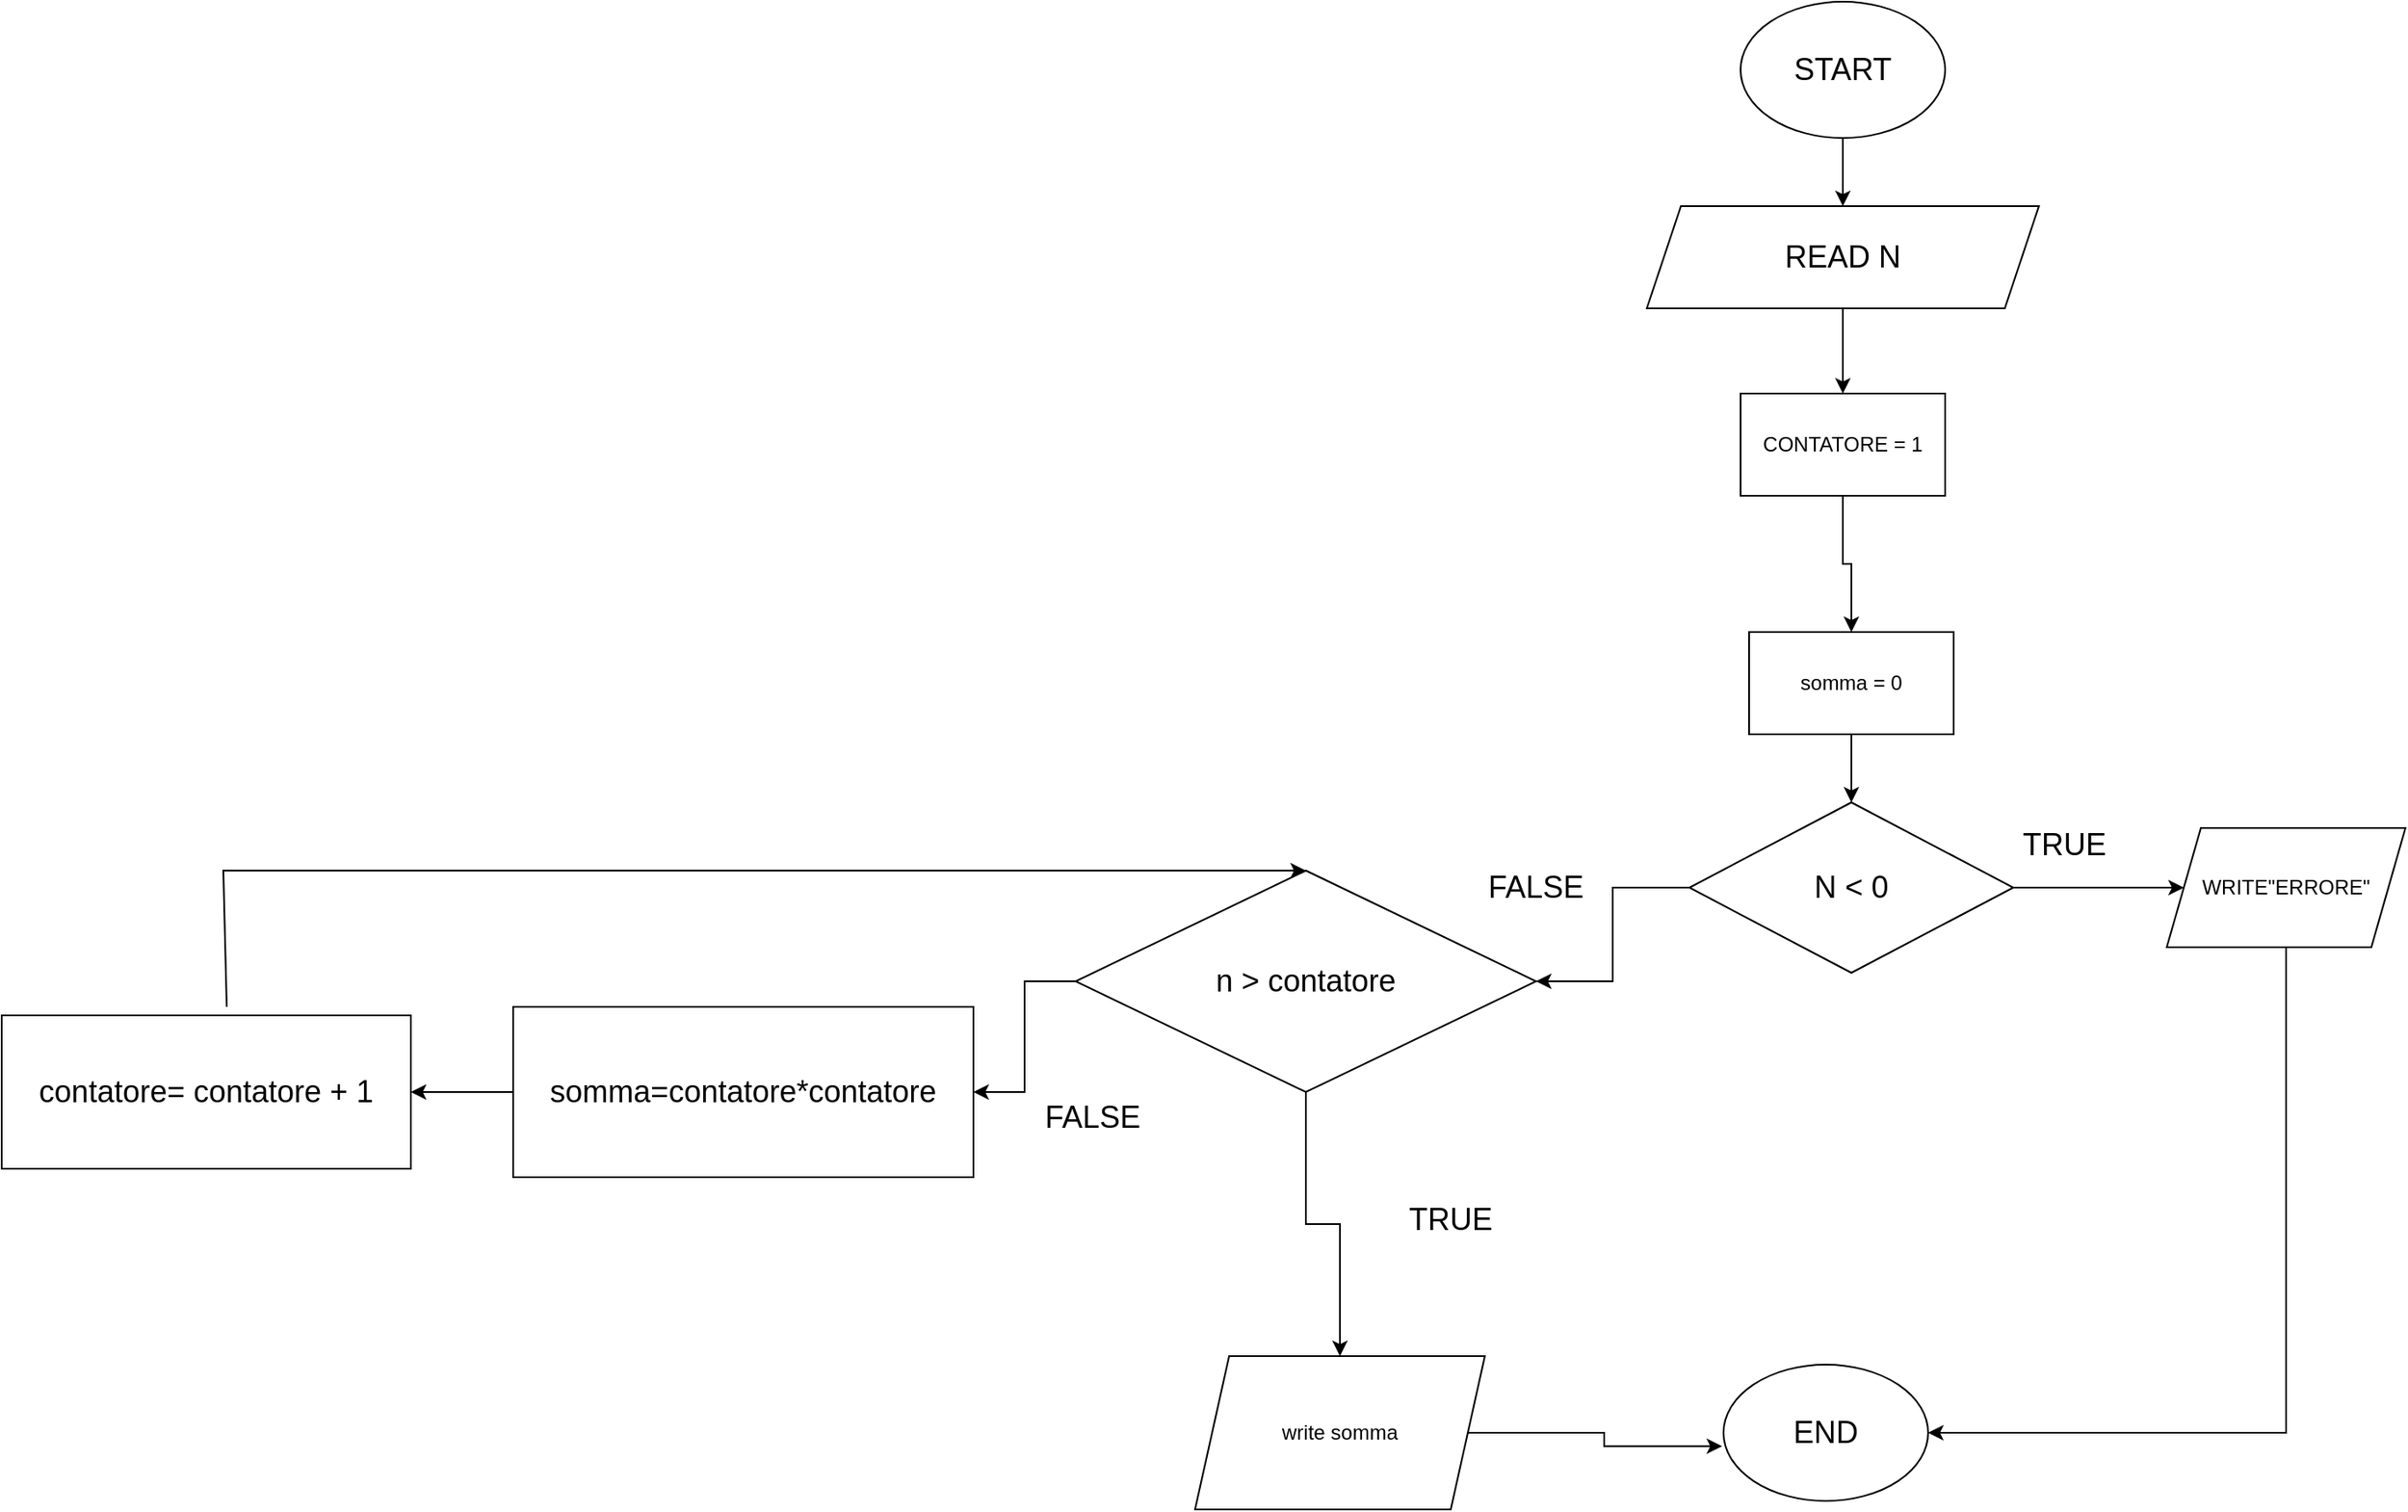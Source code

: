 <mxfile version="26.0.9" pages="4">
  <diagram name="Page-1" id="d09etrqjj60AMPA2exS1">
    <mxGraphModel dx="2455" dy="935" grid="1" gridSize="10" guides="1" tooltips="1" connect="1" arrows="1" fold="1" page="1" pageScale="1" pageWidth="850" pageHeight="1100" math="0" shadow="0">
      <root>
        <mxCell id="0" />
        <mxCell id="1" parent="0" />
        <mxCell id="7dWYKIrh4eXeQV7LNzPy-7" style="edgeStyle=orthogonalEdgeStyle;rounded=0;orthogonalLoop=1;jettySize=auto;html=1;entryX=0.5;entryY=0;entryDx=0;entryDy=0;" edge="1" parent="1" source="7dWYKIrh4eXeQV7LNzPy-1" target="7dWYKIrh4eXeQV7LNzPy-2">
          <mxGeometry relative="1" as="geometry" />
        </mxCell>
        <mxCell id="7dWYKIrh4eXeQV7LNzPy-1" value="&lt;font style=&quot;font-size: 18px;&quot;&gt;START&lt;/font&gt;" style="ellipse;whiteSpace=wrap;html=1;" vertex="1" parent="1">
          <mxGeometry x="350" y="10" width="120" height="80" as="geometry" />
        </mxCell>
        <mxCell id="7dWYKIrh4eXeQV7LNzPy-13" value="" style="edgeStyle=orthogonalEdgeStyle;rounded=0;orthogonalLoop=1;jettySize=auto;html=1;" edge="1" parent="1" source="7dWYKIrh4eXeQV7LNzPy-2" target="7dWYKIrh4eXeQV7LNzPy-12">
          <mxGeometry relative="1" as="geometry" />
        </mxCell>
        <mxCell id="7dWYKIrh4eXeQV7LNzPy-2" value="&lt;font style=&quot;font-size: 18px;&quot;&gt;READ N&lt;/font&gt;" style="shape=parallelogram;perimeter=parallelogramPerimeter;whiteSpace=wrap;html=1;fixedSize=1;" vertex="1" parent="1">
          <mxGeometry x="295" y="130" width="230" height="60" as="geometry" />
        </mxCell>
        <mxCell id="7dWYKIrh4eXeQV7LNzPy-5" style="edgeStyle=orthogonalEdgeStyle;rounded=0;orthogonalLoop=1;jettySize=auto;html=1;exitX=1;exitY=0.5;exitDx=0;exitDy=0;entryX=0;entryY=0.5;entryDx=0;entryDy=0;" edge="1" parent="1" source="7dWYKIrh4eXeQV7LNzPy-3" target="7dWYKIrh4eXeQV7LNzPy-4">
          <mxGeometry relative="1" as="geometry" />
        </mxCell>
        <mxCell id="7dWYKIrh4eXeQV7LNzPy-28" value="" style="edgeStyle=orthogonalEdgeStyle;rounded=0;orthogonalLoop=1;jettySize=auto;html=1;" edge="1" parent="1" source="7dWYKIrh4eXeQV7LNzPy-3" target="7dWYKIrh4eXeQV7LNzPy-21">
          <mxGeometry relative="1" as="geometry" />
        </mxCell>
        <mxCell id="7dWYKIrh4eXeQV7LNzPy-3" value="&lt;font style=&quot;font-size: 18px;&quot;&gt;N &amp;lt; 0&lt;/font&gt;" style="rhombus;whiteSpace=wrap;html=1;" vertex="1" parent="1">
          <mxGeometry x="320" y="480" width="190" height="100" as="geometry" />
        </mxCell>
        <mxCell id="7dWYKIrh4eXeQV7LNzPy-4" value="WRITE&quot;ERRORE&quot;" style="shape=parallelogram;perimeter=parallelogramPerimeter;whiteSpace=wrap;html=1;fixedSize=1;" vertex="1" parent="1">
          <mxGeometry x="600" y="495" width="140" height="70" as="geometry" />
        </mxCell>
        <mxCell id="7dWYKIrh4eXeQV7LNzPy-8" value="&lt;font style=&quot;font-size: 18px;&quot;&gt;TRUE&lt;/font&gt;" style="text;html=1;align=center;verticalAlign=middle;whiteSpace=wrap;rounded=0;" vertex="1" parent="1">
          <mxGeometry x="510" y="490" width="60" height="30" as="geometry" />
        </mxCell>
        <mxCell id="7dWYKIrh4eXeQV7LNzPy-9" value="&lt;font style=&quot;font-size: 18px;&quot;&gt;END&lt;/font&gt;" style="ellipse;whiteSpace=wrap;html=1;" vertex="1" parent="1">
          <mxGeometry x="340" y="810" width="120" height="80" as="geometry" />
        </mxCell>
        <mxCell id="7dWYKIrh4eXeQV7LNzPy-11" value="" style="endArrow=classic;html=1;rounded=0;entryX=1;entryY=0.5;entryDx=0;entryDy=0;exitX=0.5;exitY=1;exitDx=0;exitDy=0;" edge="1" parent="1" source="7dWYKIrh4eXeQV7LNzPy-4" target="7dWYKIrh4eXeQV7LNzPy-9">
          <mxGeometry width="50" height="50" relative="1" as="geometry">
            <mxPoint x="340" y="470" as="sourcePoint" />
            <mxPoint x="390" y="420" as="targetPoint" />
            <Array as="points">
              <mxPoint x="670" y="850" />
            </Array>
          </mxGeometry>
        </mxCell>
        <mxCell id="7dWYKIrh4eXeQV7LNzPy-18" value="" style="edgeStyle=orthogonalEdgeStyle;rounded=0;orthogonalLoop=1;jettySize=auto;html=1;" edge="1" parent="1" source="7dWYKIrh4eXeQV7LNzPy-12" target="7dWYKIrh4eXeQV7LNzPy-17">
          <mxGeometry relative="1" as="geometry" />
        </mxCell>
        <mxCell id="7dWYKIrh4eXeQV7LNzPy-12" value="CONTATORE = 1" style="rounded=0;whiteSpace=wrap;html=1;" vertex="1" parent="1">
          <mxGeometry x="350" y="240" width="120" height="60" as="geometry" />
        </mxCell>
        <mxCell id="7dWYKIrh4eXeQV7LNzPy-30" value="" style="edgeStyle=orthogonalEdgeStyle;rounded=0;orthogonalLoop=1;jettySize=auto;html=1;" edge="1" parent="1" source="7dWYKIrh4eXeQV7LNzPy-15" target="7dWYKIrh4eXeQV7LNzPy-20">
          <mxGeometry relative="1" as="geometry" />
        </mxCell>
        <mxCell id="7dWYKIrh4eXeQV7LNzPy-15" value="&lt;font style=&quot;font-size: 18px;&quot;&gt;somma=contatore*contatore&lt;/font&gt;" style="rounded=0;whiteSpace=wrap;html=1;" vertex="1" parent="1">
          <mxGeometry x="-370" y="600" width="270" height="100" as="geometry" />
        </mxCell>
        <mxCell id="7dWYKIrh4eXeQV7LNzPy-19" value="" style="edgeStyle=orthogonalEdgeStyle;rounded=0;orthogonalLoop=1;jettySize=auto;html=1;" edge="1" parent="1" source="7dWYKIrh4eXeQV7LNzPy-17" target="7dWYKIrh4eXeQV7LNzPy-3">
          <mxGeometry relative="1" as="geometry" />
        </mxCell>
        <mxCell id="7dWYKIrh4eXeQV7LNzPy-17" value="somma = 0" style="rounded=0;whiteSpace=wrap;html=1;" vertex="1" parent="1">
          <mxGeometry x="355" y="380" width="120" height="60" as="geometry" />
        </mxCell>
        <mxCell id="7dWYKIrh4eXeQV7LNzPy-20" value="&lt;font style=&quot;font-size: 18px;&quot;&gt;contatore= contatore + 1&lt;br&gt;&lt;/font&gt;" style="rounded=0;whiteSpace=wrap;html=1;" vertex="1" parent="1">
          <mxGeometry x="-670" y="605" width="240" height="90" as="geometry" />
        </mxCell>
        <mxCell id="7dWYKIrh4eXeQV7LNzPy-29" value="" style="edgeStyle=orthogonalEdgeStyle;rounded=0;orthogonalLoop=1;jettySize=auto;html=1;" edge="1" parent="1" source="7dWYKIrh4eXeQV7LNzPy-21" target="7dWYKIrh4eXeQV7LNzPy-15">
          <mxGeometry relative="1" as="geometry" />
        </mxCell>
        <mxCell id="7dWYKIrh4eXeQV7LNzPy-31" style="edgeStyle=orthogonalEdgeStyle;rounded=0;orthogonalLoop=1;jettySize=auto;html=1;exitX=0.5;exitY=1;exitDx=0;exitDy=0;entryX=0.5;entryY=0;entryDx=0;entryDy=0;" edge="1" parent="1" source="7dWYKIrh4eXeQV7LNzPy-21" target="7dWYKIrh4eXeQV7LNzPy-25">
          <mxGeometry relative="1" as="geometry" />
        </mxCell>
        <mxCell id="7dWYKIrh4eXeQV7LNzPy-21" value="&lt;font style=&quot;font-size: 18px;&quot;&gt;n &amp;gt; contatore&lt;/font&gt;" style="rhombus;whiteSpace=wrap;html=1;" vertex="1" parent="1">
          <mxGeometry x="-40" y="520" width="270" height="130" as="geometry" />
        </mxCell>
        <mxCell id="7dWYKIrh4eXeQV7LNzPy-24" value="" style="endArrow=classic;html=1;rounded=0;entryX=0.5;entryY=0;entryDx=0;entryDy=0;exitX=0.55;exitY=-0.056;exitDx=0;exitDy=0;exitPerimeter=0;" edge="1" parent="1" source="7dWYKIrh4eXeQV7LNzPy-20" target="7dWYKIrh4eXeQV7LNzPy-21">
          <mxGeometry width="50" height="50" relative="1" as="geometry">
            <mxPoint x="-160" y="700" as="sourcePoint" />
            <mxPoint x="-110" y="650" as="targetPoint" />
            <Array as="points">
              <mxPoint x="-540" y="520" />
            </Array>
          </mxGeometry>
        </mxCell>
        <mxCell id="7dWYKIrh4eXeQV7LNzPy-25" value="write somma" style="shape=parallelogram;perimeter=parallelogramPerimeter;whiteSpace=wrap;html=1;fixedSize=1;" vertex="1" parent="1">
          <mxGeometry x="30" y="805" width="170" height="90" as="geometry" />
        </mxCell>
        <mxCell id="7dWYKIrh4eXeQV7LNzPy-27" style="edgeStyle=orthogonalEdgeStyle;rounded=0;orthogonalLoop=1;jettySize=auto;html=1;entryX=-0.007;entryY=0.599;entryDx=0;entryDy=0;entryPerimeter=0;" edge="1" parent="1" source="7dWYKIrh4eXeQV7LNzPy-25" target="7dWYKIrh4eXeQV7LNzPy-9">
          <mxGeometry relative="1" as="geometry" />
        </mxCell>
        <mxCell id="7dWYKIrh4eXeQV7LNzPy-32" value="&lt;font style=&quot;font-size: 18px;&quot;&gt;FALSE&lt;/font&gt;" style="text;html=1;align=center;verticalAlign=middle;whiteSpace=wrap;rounded=0;" vertex="1" parent="1">
          <mxGeometry x="200" y="515" width="60" height="30" as="geometry" />
        </mxCell>
        <mxCell id="7dWYKIrh4eXeQV7LNzPy-33" value="&lt;font style=&quot;font-size: 18px;&quot;&gt;TRUE&lt;/font&gt;" style="text;html=1;align=center;verticalAlign=middle;whiteSpace=wrap;rounded=0;" vertex="1" parent="1">
          <mxGeometry x="150" y="710" width="60" height="30" as="geometry" />
        </mxCell>
        <mxCell id="7dWYKIrh4eXeQV7LNzPy-35" value="&lt;font style=&quot;font-size: 18px;&quot;&gt;FALSE&lt;/font&gt;" style="text;html=1;align=center;verticalAlign=middle;whiteSpace=wrap;rounded=0;" vertex="1" parent="1">
          <mxGeometry x="-60" y="650" width="60" height="30" as="geometry" />
        </mxCell>
      </root>
    </mxGraphModel>
  </diagram>
  <diagram id="dH4BDVAQ3jGN2OKgz9mr" name="Page-2">
    <mxGraphModel dx="2555" dy="2094" grid="1" gridSize="10" guides="1" tooltips="1" connect="1" arrows="1" fold="1" page="1" pageScale="1" pageWidth="850" pageHeight="1100" math="0" shadow="0">
      <root>
        <mxCell id="0" />
        <mxCell id="1" parent="0" />
        <mxCell id="2eaj3aWzFeuO3QJnAr4F-41" value="" style="edgeStyle=orthogonalEdgeStyle;rounded=0;orthogonalLoop=1;jettySize=auto;html=1;" edge="1" parent="1" source="2eaj3aWzFeuO3QJnAr4F-1" target="2eaj3aWzFeuO3QJnAr4F-40">
          <mxGeometry relative="1" as="geometry" />
        </mxCell>
        <mxCell id="2eaj3aWzFeuO3QJnAr4F-1" value="&lt;font style=&quot;font-size: 18px;&quot;&gt;START&lt;/font&gt;" style="ellipse;whiteSpace=wrap;html=1;" vertex="1" parent="1">
          <mxGeometry x="365" y="-129" width="120" height="80" as="geometry" />
        </mxCell>
        <mxCell id="2eaj3aWzFeuO3QJnAr4F-13" value="" style="edgeStyle=orthogonalEdgeStyle;rounded=0;orthogonalLoop=1;jettySize=auto;html=1;" edge="1" parent="1" source="2eaj3aWzFeuO3QJnAr4F-2" target="2eaj3aWzFeuO3QJnAr4F-9">
          <mxGeometry relative="1" as="geometry" />
        </mxCell>
        <mxCell id="2eaj3aWzFeuO3QJnAr4F-42" style="edgeStyle=orthogonalEdgeStyle;rounded=0;orthogonalLoop=1;jettySize=auto;html=1;exitX=0.5;exitY=0;exitDx=0;exitDy=0;" edge="1" parent="1" source="2eaj3aWzFeuO3QJnAr4F-2" target="2eaj3aWzFeuO3QJnAr4F-40">
          <mxGeometry relative="1" as="geometry" />
        </mxCell>
        <mxCell id="2eaj3aWzFeuO3QJnAr4F-2" value="READ X" style="shape=parallelogram;perimeter=parallelogramPerimeter;whiteSpace=wrap;html=1;fixedSize=1;" vertex="1" parent="1">
          <mxGeometry x="365" y="152" width="120" height="60" as="geometry" />
        </mxCell>
        <mxCell id="2eaj3aWzFeuO3QJnAr4F-8" style="edgeStyle=orthogonalEdgeStyle;rounded=0;orthogonalLoop=1;jettySize=auto;html=1;exitX=1;exitY=0.5;exitDx=0;exitDy=0;entryX=0;entryY=0.25;entryDx=0;entryDy=0;" edge="1" parent="1" source="2eaj3aWzFeuO3QJnAr4F-3" target="2eaj3aWzFeuO3QJnAr4F-4">
          <mxGeometry relative="1" as="geometry" />
        </mxCell>
        <mxCell id="2eaj3aWzFeuO3QJnAr4F-34" style="edgeStyle=orthogonalEdgeStyle;rounded=0;orthogonalLoop=1;jettySize=auto;html=1;exitX=0;exitY=0.5;exitDx=0;exitDy=0;entryX=1;entryY=0.25;entryDx=0;entryDy=0;" edge="1" parent="1" source="2eaj3aWzFeuO3QJnAr4F-3" target="2eaj3aWzFeuO3QJnAr4F-5">
          <mxGeometry relative="1" as="geometry" />
        </mxCell>
        <mxCell id="2eaj3aWzFeuO3QJnAr4F-3" value="x &amp;lt; 0" style="rhombus;whiteSpace=wrap;html=1;" vertex="1" parent="1">
          <mxGeometry x="350" y="350" width="150" height="110" as="geometry" />
        </mxCell>
        <mxCell id="2eaj3aWzFeuO3QJnAr4F-37" value="" style="edgeStyle=orthogonalEdgeStyle;rounded=0;orthogonalLoop=1;jettySize=auto;html=1;" edge="1" parent="1" source="2eaj3aWzFeuO3QJnAr4F-4" target="2eaj3aWzFeuO3QJnAr4F-36">
          <mxGeometry relative="1" as="geometry" />
        </mxCell>
        <mxCell id="2eaj3aWzFeuO3QJnAr4F-4" value="WRITE &quot;Errorre&quot;" style="shape=parallelogram;perimeter=parallelogramPerimeter;whiteSpace=wrap;html=1;fixedSize=1;" vertex="1" parent="1">
          <mxGeometry x="620" y="385.5" width="140" height="65" as="geometry" />
        </mxCell>
        <mxCell id="2eaj3aWzFeuO3QJnAr4F-33" value="" style="edgeStyle=orthogonalEdgeStyle;rounded=0;orthogonalLoop=1;jettySize=auto;html=1;" edge="1" parent="1" source="2eaj3aWzFeuO3QJnAr4F-5" target="2eaj3aWzFeuO3QJnAr4F-11">
          <mxGeometry relative="1" as="geometry" />
        </mxCell>
        <mxCell id="2eaj3aWzFeuO3QJnAr4F-5" value="read n" style="shape=parallelogram;perimeter=parallelogramPerimeter;whiteSpace=wrap;html=1;fixedSize=1;" vertex="1" parent="1">
          <mxGeometry x="106" y="388" width="120" height="60" as="geometry" />
        </mxCell>
        <mxCell id="2eaj3aWzFeuO3QJnAr4F-14" value="" style="edgeStyle=orthogonalEdgeStyle;rounded=0;orthogonalLoop=1;jettySize=auto;html=1;" edge="1" parent="1" source="2eaj3aWzFeuO3QJnAr4F-9" target="2eaj3aWzFeuO3QJnAr4F-3">
          <mxGeometry relative="1" as="geometry" />
        </mxCell>
        <mxCell id="2eaj3aWzFeuO3QJnAr4F-9" value="cont = 0" style="rounded=0;whiteSpace=wrap;html=1;" vertex="1" parent="1">
          <mxGeometry x="365" y="240" width="120" height="60" as="geometry" />
        </mxCell>
        <mxCell id="2eaj3aWzFeuO3QJnAr4F-32" style="edgeStyle=orthogonalEdgeStyle;rounded=0;orthogonalLoop=1;jettySize=auto;html=1;" edge="1" parent="1" source="2eaj3aWzFeuO3QJnAr4F-11" target="2eaj3aWzFeuO3QJnAr4F-12">
          <mxGeometry relative="1" as="geometry" />
        </mxCell>
        <mxCell id="2eaj3aWzFeuO3QJnAr4F-39" style="edgeStyle=orthogonalEdgeStyle;rounded=0;orthogonalLoop=1;jettySize=auto;html=1;exitX=1;exitY=0.5;exitDx=0;exitDy=0;" edge="1" parent="1" source="2eaj3aWzFeuO3QJnAr4F-11" target="2eaj3aWzFeuO3QJnAr4F-35">
          <mxGeometry relative="1" as="geometry" />
        </mxCell>
        <mxCell id="2eaj3aWzFeuO3QJnAr4F-11" value="cont=cont + 1" style="rounded=0;whiteSpace=wrap;html=1;" vertex="1" parent="1">
          <mxGeometry x="106" y="509" width="120" height="60" as="geometry" />
        </mxCell>
        <mxCell id="2eaj3aWzFeuO3QJnAr4F-24" value="" style="edgeStyle=orthogonalEdgeStyle;rounded=0;orthogonalLoop=1;jettySize=auto;html=1;" edge="1" parent="1" source="2eaj3aWzFeuO3QJnAr4F-12" target="2eaj3aWzFeuO3QJnAr4F-18">
          <mxGeometry relative="1" as="geometry" />
        </mxCell>
        <mxCell id="2eaj3aWzFeuO3QJnAr4F-12" value="cont=10" style="rhombus;whiteSpace=wrap;html=1;" vertex="1" parent="1">
          <mxGeometry x="81" y="606" width="170" height="100" as="geometry" />
        </mxCell>
        <mxCell id="2eaj3aWzFeuO3QJnAr4F-27" style="edgeStyle=orthogonalEdgeStyle;rounded=0;orthogonalLoop=1;jettySize=auto;html=1;exitX=0;exitY=0.5;exitDx=0;exitDy=0;entryX=1;entryY=0.5;entryDx=0;entryDy=0;" edge="1" parent="1" source="2eaj3aWzFeuO3QJnAr4F-18" target="2eaj3aWzFeuO3QJnAr4F-22">
          <mxGeometry relative="1" as="geometry" />
        </mxCell>
        <mxCell id="2eaj3aWzFeuO3QJnAr4F-28" style="edgeStyle=orthogonalEdgeStyle;rounded=0;orthogonalLoop=1;jettySize=auto;html=1;exitX=1;exitY=0.5;exitDx=0;exitDy=0;entryX=0;entryY=0.5;entryDx=0;entryDy=0;" edge="1" parent="1" source="2eaj3aWzFeuO3QJnAr4F-18" target="2eaj3aWzFeuO3QJnAr4F-19">
          <mxGeometry relative="1" as="geometry">
            <mxPoint x="370" y="819.75" as="targetPoint" />
          </mxGeometry>
        </mxCell>
        <mxCell id="2eaj3aWzFeuO3QJnAr4F-18" value="X%2=0" style="rhombus;whiteSpace=wrap;html=1;" vertex="1" parent="1">
          <mxGeometry x="101" y="770" width="130" height="100" as="geometry" />
        </mxCell>
        <mxCell id="2eaj3aWzFeuO3QJnAr4F-29" style="edgeStyle=orthogonalEdgeStyle;rounded=0;orthogonalLoop=1;jettySize=auto;html=1;exitX=1;exitY=0.5;exitDx=0;exitDy=0;entryX=0;entryY=0.5;entryDx=0;entryDy=0;" edge="1" parent="1" source="2eaj3aWzFeuO3QJnAr4F-19" target="2eaj3aWzFeuO3QJnAr4F-20">
          <mxGeometry relative="1" as="geometry" />
        </mxCell>
        <mxCell id="2eaj3aWzFeuO3QJnAr4F-19" value="N &amp;gt; x/2 " style="rhombus;whiteSpace=wrap;html=1;" vertex="1" parent="1">
          <mxGeometry x="380" y="780" width="110" height="80" as="geometry" />
        </mxCell>
        <mxCell id="2eaj3aWzFeuO3QJnAr4F-20" value="somma= somma + N" style="rounded=0;whiteSpace=wrap;html=1;" vertex="1" parent="1">
          <mxGeometry x="610" y="789" width="120" height="60" as="geometry" />
        </mxCell>
        <mxCell id="2eaj3aWzFeuO3QJnAr4F-21" value="somma = 0" style="rounded=0;whiteSpace=wrap;html=1;" vertex="1" parent="1">
          <mxGeometry x="365" y="-10" width="120" height="60" as="geometry" />
        </mxCell>
        <mxCell id="2eaj3aWzFeuO3QJnAr4F-25" style="edgeStyle=orthogonalEdgeStyle;rounded=0;orthogonalLoop=1;jettySize=auto;html=1;exitX=0;exitY=0.5;exitDx=0;exitDy=0;entryX=1;entryY=0.5;entryDx=0;entryDy=0;" edge="1" parent="1" source="2eaj3aWzFeuO3QJnAr4F-22" target="2eaj3aWzFeuO3QJnAr4F-23">
          <mxGeometry relative="1" as="geometry" />
        </mxCell>
        <mxCell id="2eaj3aWzFeuO3QJnAr4F-22" value="n&amp;lt;x" style="rhombus;whiteSpace=wrap;html=1;" vertex="1" parent="1">
          <mxGeometry x="-148" y="774" width="120" height="90" as="geometry" />
        </mxCell>
        <mxCell id="2eaj3aWzFeuO3QJnAr4F-23" value="risult= risult + n" style="rounded=0;whiteSpace=wrap;html=1;" vertex="1" parent="1">
          <mxGeometry x="-392" y="790" width="120" height="60" as="geometry" />
        </mxCell>
        <mxCell id="2eaj3aWzFeuO3QJnAr4F-30" value="" style="endArrow=classic;html=1;rounded=0;exitX=0.5;exitY=0;exitDx=0;exitDy=0;" edge="1" parent="1">
          <mxGeometry width="50" height="50" relative="1" as="geometry">
            <mxPoint x="-338" y="790" as="sourcePoint" />
            <mxPoint x="81" y="656" as="targetPoint" />
            <Array as="points">
              <mxPoint x="-338" y="656" />
            </Array>
          </mxGeometry>
        </mxCell>
        <mxCell id="2eaj3aWzFeuO3QJnAr4F-31" value="" style="endArrow=classic;html=1;rounded=0;entryX=1;entryY=0.5;entryDx=0;entryDy=0;exitX=0.5;exitY=0;exitDx=0;exitDy=0;" edge="1" parent="1" source="2eaj3aWzFeuO3QJnAr4F-20" target="2eaj3aWzFeuO3QJnAr4F-12">
          <mxGeometry width="50" height="50" relative="1" as="geometry">
            <mxPoint x="430" y="770" as="sourcePoint" />
            <mxPoint x="220" y="520" as="targetPoint" />
            <Array as="points">
              <mxPoint x="680" y="660" />
              <mxPoint x="440" y="656" />
            </Array>
          </mxGeometry>
        </mxCell>
        <mxCell id="2eaj3aWzFeuO3QJnAr4F-38" style="edgeStyle=orthogonalEdgeStyle;rounded=0;orthogonalLoop=1;jettySize=auto;html=1;exitX=1;exitY=0.5;exitDx=0;exitDy=0;entryX=0;entryY=0.5;entryDx=0;entryDy=0;" edge="1" parent="1" source="2eaj3aWzFeuO3QJnAr4F-35" target="2eaj3aWzFeuO3QJnAr4F-36">
          <mxGeometry relative="1" as="geometry" />
        </mxCell>
        <mxCell id="2eaj3aWzFeuO3QJnAr4F-35" value="Write risult somma" style="shape=parallelogram;perimeter=parallelogramPerimeter;whiteSpace=wrap;html=1;fixedSize=1;" vertex="1" parent="1">
          <mxGeometry x="360" y="510" width="120" height="60" as="geometry" />
        </mxCell>
        <mxCell id="2eaj3aWzFeuO3QJnAr4F-36" value="END" style="ellipse;whiteSpace=wrap;html=1;" vertex="1" parent="1">
          <mxGeometry x="631" y="501" width="120" height="80" as="geometry" />
        </mxCell>
        <mxCell id="2eaj3aWzFeuO3QJnAr4F-40" value="risult = 0" style="rounded=0;whiteSpace=wrap;html=1;" vertex="1" parent="1">
          <mxGeometry x="365" y="70" width="120" height="60" as="geometry" />
        </mxCell>
      </root>
    </mxGraphModel>
  </diagram>
  <diagram id="PzEJPwaP61HEZ3UojMur" name="Page-3">
    <mxGraphModel dx="1605" dy="2035" grid="1" gridSize="10" guides="1" tooltips="1" connect="1" arrows="1" fold="1" page="1" pageScale="1" pageWidth="850" pageHeight="1100" math="0" shadow="0">
      <root>
        <mxCell id="0" />
        <mxCell id="1" parent="0" />
        <mxCell id="i_dXRuQCZKe_aOG74gRG-27" value="" style="edgeStyle=orthogonalEdgeStyle;rounded=0;orthogonalLoop=1;jettySize=auto;html=1;" edge="1" parent="1" source="i_dXRuQCZKe_aOG74gRG-1" target="i_dXRuQCZKe_aOG74gRG-19">
          <mxGeometry relative="1" as="geometry" />
        </mxCell>
        <mxCell id="i_dXRuQCZKe_aOG74gRG-1" value="START" style="ellipse;whiteSpace=wrap;html=1;" vertex="1" parent="1">
          <mxGeometry x="358" y="-260" width="120" height="80" as="geometry" />
        </mxCell>
        <mxCell id="i_dXRuQCZKe_aOG74gRG-2" value="read n" style="shape=parallelogram;perimeter=parallelogramPerimeter;whiteSpace=wrap;html=1;fixedSize=1;" vertex="1" parent="1">
          <mxGeometry x="359" y="160" width="120" height="60" as="geometry" />
        </mxCell>
        <mxCell id="i_dXRuQCZKe_aOG74gRG-6" style="edgeStyle=orthogonalEdgeStyle;rounded=0;orthogonalLoop=1;jettySize=auto;html=1;exitX=0;exitY=0.5;exitDx=0;exitDy=0;entryX=0.5;entryY=0;entryDx=0;entryDy=0;" edge="1" parent="1" source="i_dXRuQCZKe_aOG74gRG-3" target="i_dXRuQCZKe_aOG74gRG-4">
          <mxGeometry relative="1" as="geometry" />
        </mxCell>
        <mxCell id="i_dXRuQCZKe_aOG74gRG-15" value="" style="edgeStyle=orthogonalEdgeStyle;rounded=0;orthogonalLoop=1;jettySize=auto;html=1;" edge="1" parent="1" source="i_dXRuQCZKe_aOG74gRG-3" target="i_dXRuQCZKe_aOG74gRG-7">
          <mxGeometry relative="1" as="geometry" />
        </mxCell>
        <mxCell id="i_dXRuQCZKe_aOG74gRG-3" value="n == &quot;si&quot;" style="rhombus;whiteSpace=wrap;html=1;" vertex="1" parent="1">
          <mxGeometry x="318" y="238" width="200" height="120" as="geometry" />
        </mxCell>
        <mxCell id="i_dXRuQCZKe_aOG74gRG-21" value="" style="edgeStyle=orthogonalEdgeStyle;rounded=0;orthogonalLoop=1;jettySize=auto;html=1;" edge="1" parent="1" source="i_dXRuQCZKe_aOG74gRG-4" target="i_dXRuQCZKe_aOG74gRG-20">
          <mxGeometry relative="1" as="geometry" />
        </mxCell>
        <mxCell id="i_dXRuQCZKe_aOG74gRG-4" value="n == &quot;no&quot;" style="rhombus;whiteSpace=wrap;html=1;" vertex="1" parent="1">
          <mxGeometry x="110" y="400" width="210" height="130" as="geometry" />
        </mxCell>
        <mxCell id="i_dXRuQCZKe_aOG74gRG-25" value="" style="edgeStyle=orthogonalEdgeStyle;rounded=0;orthogonalLoop=1;jettySize=auto;html=1;" edge="1" parent="1" source="i_dXRuQCZKe_aOG74gRG-7" target="i_dXRuQCZKe_aOG74gRG-24">
          <mxGeometry relative="1" as="geometry" />
        </mxCell>
        <mxCell id="i_dXRuQCZKe_aOG74gRG-7" value="read voto" style="shape=parallelogram;perimeter=parallelogramPerimeter;whiteSpace=wrap;html=1;fixedSize=1;" vertex="1" parent="1">
          <mxGeometry x="580" y="268" width="120" height="60" as="geometry" />
        </mxCell>
        <mxCell id="i_dXRuQCZKe_aOG74gRG-8" value="cont = 0" style="rounded=0;whiteSpace=wrap;html=1;" vertex="1" parent="1">
          <mxGeometry x="358" y="63" width="120" height="60" as="geometry" />
        </mxCell>
        <mxCell id="i_dXRuQCZKe_aOG74gRG-17" value="" style="edgeStyle=orthogonalEdgeStyle;rounded=0;orthogonalLoop=1;jettySize=auto;html=1;" edge="1" parent="1" source="i_dXRuQCZKe_aOG74gRG-9" target="i_dXRuQCZKe_aOG74gRG-10">
          <mxGeometry relative="1" as="geometry" />
        </mxCell>
        <mxCell id="i_dXRuQCZKe_aOG74gRG-9" value="cont =cont+ 1" style="rounded=0;whiteSpace=wrap;html=1;" vertex="1" parent="1">
          <mxGeometry x="584" y="485" width="120" height="60" as="geometry" />
        </mxCell>
        <mxCell id="i_dXRuQCZKe_aOG74gRG-10" value="somma = somma + voto" style="rounded=0;whiteSpace=wrap;html=1;" vertex="1" parent="1">
          <mxGeometry x="674" y="590" width="140" height="70" as="geometry" />
        </mxCell>
        <mxCell id="i_dXRuQCZKe_aOG74gRG-29" value="" style="edgeStyle=orthogonalEdgeStyle;rounded=0;orthogonalLoop=1;jettySize=auto;html=1;" edge="1" parent="1" source="i_dXRuQCZKe_aOG74gRG-18" target="i_dXRuQCZKe_aOG74gRG-8">
          <mxGeometry relative="1" as="geometry" />
        </mxCell>
        <mxCell id="i_dXRuQCZKe_aOG74gRG-18" value="somma = 0" style="rounded=0;whiteSpace=wrap;html=1;" vertex="1" parent="1">
          <mxGeometry x="365" y="-30" width="120" height="60" as="geometry" />
        </mxCell>
        <mxCell id="i_dXRuQCZKe_aOG74gRG-28" value="" style="edgeStyle=orthogonalEdgeStyle;rounded=0;orthogonalLoop=1;jettySize=auto;html=1;" edge="1" parent="1" source="i_dXRuQCZKe_aOG74gRG-19" target="i_dXRuQCZKe_aOG74gRG-18">
          <mxGeometry relative="1" as="geometry" />
        </mxCell>
        <mxCell id="i_dXRuQCZKe_aOG74gRG-19" value="media= 0" style="rounded=0;whiteSpace=wrap;html=1;" vertex="1" parent="1">
          <mxGeometry x="365" y="-130" width="120" height="60" as="geometry" />
        </mxCell>
        <mxCell id="i_dXRuQCZKe_aOG74gRG-38" value="" style="edgeStyle=orthogonalEdgeStyle;rounded=0;orthogonalLoop=1;jettySize=auto;html=1;" edge="1" parent="1" source="i_dXRuQCZKe_aOG74gRG-20" target="i_dXRuQCZKe_aOG74gRG-37">
          <mxGeometry relative="1" as="geometry" />
        </mxCell>
        <mxCell id="i_dXRuQCZKe_aOG74gRG-20" value="media = somma/cont" style="rounded=0;whiteSpace=wrap;html=1;" vertex="1" parent="1">
          <mxGeometry x="156" y="585" width="120" height="60" as="geometry" />
        </mxCell>
        <mxCell id="i_dXRuQCZKe_aOG74gRG-22" value="END" style="ellipse;whiteSpace=wrap;html=1;" vertex="1" parent="1">
          <mxGeometry x="156" y="850" width="120" height="80" as="geometry" />
        </mxCell>
        <mxCell id="i_dXRuQCZKe_aOG74gRG-26" value="" style="edgeStyle=orthogonalEdgeStyle;rounded=0;orthogonalLoop=1;jettySize=auto;html=1;" edge="1" parent="1" source="i_dXRuQCZKe_aOG74gRG-24" target="i_dXRuQCZKe_aOG74gRG-9">
          <mxGeometry relative="1" as="geometry" />
        </mxCell>
        <mxCell id="i_dXRuQCZKe_aOG74gRG-24" value="voto &amp;gt;0" style="rhombus;whiteSpace=wrap;html=1;" vertex="1" parent="1">
          <mxGeometry x="552" y="359" width="180" height="98" as="geometry" />
        </mxCell>
        <mxCell id="i_dXRuQCZKe_aOG74gRG-31" value="" style="endArrow=classic;html=1;rounded=0;exitX=0.5;exitY=1;exitDx=0;exitDy=0;entryX=0.5;entryY=0;entryDx=0;entryDy=0;" edge="1" parent="1" source="i_dXRuQCZKe_aOG74gRG-8" target="i_dXRuQCZKe_aOG74gRG-2">
          <mxGeometry width="50" height="50" relative="1" as="geometry">
            <mxPoint x="370" y="230" as="sourcePoint" />
            <mxPoint x="420" y="180" as="targetPoint" />
          </mxGeometry>
        </mxCell>
        <mxCell id="i_dXRuQCZKe_aOG74gRG-32" value="" style="endArrow=classic;html=1;rounded=0;entryX=0.5;entryY=0;entryDx=0;entryDy=0;exitX=0.5;exitY=1;exitDx=0;exitDy=0;" edge="1" parent="1" source="i_dXRuQCZKe_aOG74gRG-2" target="i_dXRuQCZKe_aOG74gRG-3">
          <mxGeometry width="50" height="50" relative="1" as="geometry">
            <mxPoint x="370" y="230" as="sourcePoint" />
            <mxPoint x="420" y="180" as="targetPoint" />
          </mxGeometry>
        </mxCell>
        <mxCell id="i_dXRuQCZKe_aOG74gRG-33" value="" style="endArrow=classic;html=1;rounded=0;entryX=0.967;entryY=0.4;entryDx=0;entryDy=0;entryPerimeter=0;" edge="1" parent="1" target="i_dXRuQCZKe_aOG74gRG-2">
          <mxGeometry width="50" height="50" relative="1" as="geometry">
            <mxPoint x="830" y="620" as="sourcePoint" />
            <mxPoint x="467.5" y="200" as="targetPoint" />
            <Array as="points">
              <mxPoint x="840" y="180" />
            </Array>
          </mxGeometry>
        </mxCell>
        <mxCell id="i_dXRuQCZKe_aOG74gRG-34" value="" style="endArrow=classic;html=1;rounded=0;exitX=1;exitY=0.75;exitDx=0;exitDy=0;" edge="1" parent="1" source="i_dXRuQCZKe_aOG74gRG-10">
          <mxGeometry width="50" height="50" relative="1" as="geometry">
            <mxPoint x="640" y="490" as="sourcePoint" />
            <mxPoint x="830" y="620" as="targetPoint" />
          </mxGeometry>
        </mxCell>
        <mxCell id="i_dXRuQCZKe_aOG74gRG-35" value="True" style="text;html=1;align=center;verticalAlign=middle;whiteSpace=wrap;rounded=0;" vertex="1" parent="1">
          <mxGeometry x="518" y="260" width="60" height="30" as="geometry" />
        </mxCell>
        <mxCell id="i_dXRuQCZKe_aOG74gRG-36" value="False" style="text;html=1;align=center;verticalAlign=middle;whiteSpace=wrap;rounded=0;" vertex="1" parent="1">
          <mxGeometry x="232" y="256" width="60" height="30" as="geometry" />
        </mxCell>
        <mxCell id="i_dXRuQCZKe_aOG74gRG-39" value="" style="edgeStyle=orthogonalEdgeStyle;rounded=0;orthogonalLoop=1;jettySize=auto;html=1;" edge="1" parent="1" source="i_dXRuQCZKe_aOG74gRG-37" target="i_dXRuQCZKe_aOG74gRG-22">
          <mxGeometry relative="1" as="geometry" />
        </mxCell>
        <mxCell id="i_dXRuQCZKe_aOG74gRG-37" value="write media" style="shape=parallelogram;perimeter=parallelogramPerimeter;whiteSpace=wrap;html=1;fixedSize=1;" vertex="1" parent="1">
          <mxGeometry x="156" y="710" width="120" height="60" as="geometry" />
        </mxCell>
        <mxCell id="i_dXRuQCZKe_aOG74gRG-40" value="" style="endArrow=classic;html=1;rounded=0;entryX=0;entryY=0.5;entryDx=0;entryDy=0;exitX=0.059;exitY=0.428;exitDx=0;exitDy=0;exitPerimeter=0;" edge="1" parent="1" source="i_dXRuQCZKe_aOG74gRG-4" target="i_dXRuQCZKe_aOG74gRG-2">
          <mxGeometry width="50" height="50" relative="1" as="geometry">
            <mxPoint x="550" y="390" as="sourcePoint" />
            <mxPoint x="600" y="340" as="targetPoint" />
            <Array as="points">
              <mxPoint x="90" y="200" />
            </Array>
          </mxGeometry>
        </mxCell>
      </root>
    </mxGraphModel>
  </diagram>
  <diagram id="RaYV9UpRoTOPi5rhK_VD" name="Page-4">
    <mxGraphModel dx="2455" dy="935" grid="1" gridSize="10" guides="1" tooltips="1" connect="1" arrows="1" fold="1" page="1" pageScale="1" pageWidth="850" pageHeight="1100" math="0" shadow="0">
      <root>
        <mxCell id="0" />
        <mxCell id="1" parent="0" />
        <mxCell id="yhS5vJlPORnGJmqhqlog-3" value="" style="edgeStyle=orthogonalEdgeStyle;rounded=0;orthogonalLoop=1;jettySize=auto;html=1;" edge="1" parent="1" source="yhS5vJlPORnGJmqhqlog-1" target="yhS5vJlPORnGJmqhqlog-2">
          <mxGeometry relative="1" as="geometry" />
        </mxCell>
        <mxCell id="yhS5vJlPORnGJmqhqlog-1" value="START" style="ellipse;whiteSpace=wrap;html=1;" vertex="1" parent="1">
          <mxGeometry x="370" y="85" width="120" height="80" as="geometry" />
        </mxCell>
        <mxCell id="yhS5vJlPORnGJmqhqlog-5" value="" style="edgeStyle=orthogonalEdgeStyle;rounded=0;orthogonalLoop=1;jettySize=auto;html=1;" edge="1" parent="1" source="yhS5vJlPORnGJmqhqlog-2" target="yhS5vJlPORnGJmqhqlog-4">
          <mxGeometry relative="1" as="geometry" />
        </mxCell>
        <mxCell id="yhS5vJlPORnGJmqhqlog-2" value="Read a" style="shape=parallelogram;perimeter=parallelogramPerimeter;whiteSpace=wrap;html=1;fixedSize=1;" vertex="1" parent="1">
          <mxGeometry x="370" y="220" width="120" height="60" as="geometry" />
        </mxCell>
        <mxCell id="yhS5vJlPORnGJmqhqlog-21" value="" style="edgeStyle=orthogonalEdgeStyle;rounded=0;orthogonalLoop=1;jettySize=auto;html=1;" edge="1" parent="1" source="yhS5vJlPORnGJmqhqlog-4" target="yhS5vJlPORnGJmqhqlog-9">
          <mxGeometry relative="1" as="geometry" />
        </mxCell>
        <mxCell id="yhS5vJlPORnGJmqhqlog-4" value="Read b" style="shape=parallelogram;perimeter=parallelogramPerimeter;whiteSpace=wrap;html=1;fixedSize=1;" vertex="1" parent="1">
          <mxGeometry x="370" y="320" width="120" height="60" as="geometry" />
        </mxCell>
        <mxCell id="yhS5vJlPORnGJmqhqlog-23" value="" style="edgeStyle=orthogonalEdgeStyle;rounded=0;orthogonalLoop=1;jettySize=auto;html=1;" edge="1" parent="1" source="yhS5vJlPORnGJmqhqlog-6" target="yhS5vJlPORnGJmqhqlog-7">
          <mxGeometry relative="1" as="geometry" />
        </mxCell>
        <mxCell id="yhS5vJlPORnGJmqhqlog-33" value="" style="edgeStyle=orthogonalEdgeStyle;rounded=0;orthogonalLoop=1;jettySize=auto;html=1;" edge="1" parent="1" source="yhS5vJlPORnGJmqhqlog-6" target="yhS5vJlPORnGJmqhqlog-32">
          <mxGeometry relative="1" as="geometry" />
        </mxCell>
        <mxCell id="yhS5vJlPORnGJmqhqlog-6" value="&lt;div&gt;a &amp;gt; 0&lt;/div&gt;&lt;div&gt;and&lt;/div&gt;&lt;div&gt;b &amp;gt; 0&lt;br&gt;&lt;/div&gt;" style="rhombus;whiteSpace=wrap;html=1;" vertex="1" parent="1">
          <mxGeometry x="375" y="520" width="110" height="110" as="geometry" />
        </mxCell>
        <mxCell id="yhS5vJlPORnGJmqhqlog-14" value="" style="edgeStyle=orthogonalEdgeStyle;rounded=0;orthogonalLoop=1;jettySize=auto;html=1;" edge="1" parent="1" source="yhS5vJlPORnGJmqhqlog-7" target="yhS5vJlPORnGJmqhqlog-13">
          <mxGeometry relative="1" as="geometry" />
        </mxCell>
        <mxCell id="yhS5vJlPORnGJmqhqlog-37" value="" style="edgeStyle=orthogonalEdgeStyle;rounded=0;orthogonalLoop=1;jettySize=auto;html=1;" edge="1" parent="1" source="yhS5vJlPORnGJmqhqlog-7" target="yhS5vJlPORnGJmqhqlog-35">
          <mxGeometry relative="1" as="geometry" />
        </mxCell>
        <mxCell id="yhS5vJlPORnGJmqhqlog-7" value="a &amp;lt; b" style="rhombus;whiteSpace=wrap;html=1;" vertex="1" parent="1">
          <mxGeometry x="374" y="655" width="110" height="100" as="geometry" />
        </mxCell>
        <mxCell id="yhS5vJlPORnGJmqhqlog-22" value="" style="edgeStyle=orthogonalEdgeStyle;rounded=0;orthogonalLoop=1;jettySize=auto;html=1;" edge="1" parent="1" source="yhS5vJlPORnGJmqhqlog-9" target="yhS5vJlPORnGJmqhqlog-6">
          <mxGeometry relative="1" as="geometry" />
        </mxCell>
        <mxCell id="yhS5vJlPORnGJmqhqlog-9" value="somma = 0" style="rounded=0;whiteSpace=wrap;html=1;" vertex="1" parent="1">
          <mxGeometry x="370" y="420" width="120" height="60" as="geometry" />
        </mxCell>
        <mxCell id="yhS5vJlPORnGJmqhqlog-16" value="" style="edgeStyle=orthogonalEdgeStyle;rounded=0;orthogonalLoop=1;jettySize=auto;html=1;" edge="1" parent="1" source="yhS5vJlPORnGJmqhqlog-11" target="yhS5vJlPORnGJmqhqlog-15">
          <mxGeometry relative="1" as="geometry" />
        </mxCell>
        <mxCell id="yhS5vJlPORnGJmqhqlog-11" value="somma= somma + a" style="rounded=0;whiteSpace=wrap;html=1;" vertex="1" parent="1">
          <mxGeometry x="327" y="1051" width="205" height="60" as="geometry" />
        </mxCell>
        <mxCell id="yhS5vJlPORnGJmqhqlog-20" value="" style="edgeStyle=orthogonalEdgeStyle;rounded=0;orthogonalLoop=1;jettySize=auto;html=1;" edge="1" parent="1" source="yhS5vJlPORnGJmqhqlog-12" target="yhS5vJlPORnGJmqhqlog-11">
          <mxGeometry relative="1" as="geometry" />
        </mxCell>
        <mxCell id="yhS5vJlPORnGJmqhqlog-25" value="" style="edgeStyle=orthogonalEdgeStyle;rounded=0;orthogonalLoop=1;jettySize=auto;html=1;" edge="1" parent="1" source="yhS5vJlPORnGJmqhqlog-12" target="yhS5vJlPORnGJmqhqlog-24">
          <mxGeometry relative="1" as="geometry" />
        </mxCell>
        <mxCell id="yhS5vJlPORnGJmqhqlog-12" value="i &amp;gt; b" style="rhombus;whiteSpace=wrap;html=1;" vertex="1" parent="1">
          <mxGeometry x="389" y="910" width="80" height="80" as="geometry" />
        </mxCell>
        <mxCell id="yhS5vJlPORnGJmqhqlog-19" value="" style="edgeStyle=orthogonalEdgeStyle;rounded=0;orthogonalLoop=1;jettySize=auto;html=1;" edge="1" parent="1" source="yhS5vJlPORnGJmqhqlog-13" target="yhS5vJlPORnGJmqhqlog-12">
          <mxGeometry relative="1" as="geometry" />
        </mxCell>
        <mxCell id="yhS5vJlPORnGJmqhqlog-13" value="i=a" style="rounded=0;whiteSpace=wrap;html=1;" vertex="1" parent="1">
          <mxGeometry x="369" y="801" width="120" height="60" as="geometry" />
        </mxCell>
        <mxCell id="yhS5vJlPORnGJmqhqlog-15" value="i ++ 1" style="rounded=0;whiteSpace=wrap;html=1;" vertex="1" parent="1">
          <mxGeometry x="140" y="910" width="120" height="60" as="geometry" />
        </mxCell>
        <mxCell id="yhS5vJlPORnGJmqhqlog-17" value="" style="endArrow=classic;html=1;rounded=0;entryX=0;entryY=0.5;entryDx=0;entryDy=0;exitX=0.5;exitY=0;exitDx=0;exitDy=0;" edge="1" parent="1" source="yhS5vJlPORnGJmqhqlog-15" target="yhS5vJlPORnGJmqhqlog-13">
          <mxGeometry width="50" height="50" relative="1" as="geometry">
            <mxPoint x="400" y="940" as="sourcePoint" />
            <mxPoint x="450" y="890" as="targetPoint" />
            <Array as="points">
              <mxPoint x="200" y="830" />
            </Array>
          </mxGeometry>
        </mxCell>
        <mxCell id="yhS5vJlPORnGJmqhqlog-27" value="" style="edgeStyle=orthogonalEdgeStyle;rounded=0;orthogonalLoop=1;jettySize=auto;html=1;" edge="1" parent="1" source="yhS5vJlPORnGJmqhqlog-24" target="yhS5vJlPORnGJmqhqlog-26">
          <mxGeometry relative="1" as="geometry" />
        </mxCell>
        <mxCell id="yhS5vJlPORnGJmqhqlog-24" value="Write somma" style="shape=parallelogram;perimeter=parallelogramPerimeter;whiteSpace=wrap;html=1;fixedSize=1;" vertex="1" parent="1">
          <mxGeometry x="601" y="920" width="120" height="60" as="geometry" />
        </mxCell>
        <mxCell id="yhS5vJlPORnGJmqhqlog-26" value="END" style="ellipse;whiteSpace=wrap;html=1;" vertex="1" parent="1">
          <mxGeometry x="601" y="1195" width="120" height="80" as="geometry" />
        </mxCell>
        <mxCell id="yhS5vJlPORnGJmqhqlog-28" value="TRUE" style="text;html=1;align=center;verticalAlign=middle;whiteSpace=wrap;rounded=0;" vertex="1" parent="1">
          <mxGeometry x="510" y="900" width="60" height="30" as="geometry" />
        </mxCell>
        <mxCell id="yhS5vJlPORnGJmqhqlog-29" value="FALSE" style="text;html=1;align=center;verticalAlign=middle;whiteSpace=wrap;rounded=0;" vertex="1" parent="1">
          <mxGeometry x="440" y="990" width="60" height="30" as="geometry" />
        </mxCell>
        <mxCell id="yhS5vJlPORnGJmqhqlog-30" value="TRUE" style="text;html=1;align=center;verticalAlign=middle;whiteSpace=wrap;rounded=0;" vertex="1" parent="1">
          <mxGeometry x="450" y="755" width="60" height="30" as="geometry" />
        </mxCell>
        <mxCell id="yhS5vJlPORnGJmqhqlog-31" value="TRUE" style="text;html=1;align=center;verticalAlign=middle;whiteSpace=wrap;rounded=0;" vertex="1" parent="1">
          <mxGeometry x="450" y="630" width="60" height="30" as="geometry" />
        </mxCell>
        <mxCell id="yhS5vJlPORnGJmqhqlog-41" style="edgeStyle=orthogonalEdgeStyle;rounded=0;orthogonalLoop=1;jettySize=auto;html=1;exitX=0.75;exitY=1;exitDx=0;exitDy=0;entryX=0.5;entryY=0;entryDx=0;entryDy=0;" edge="1" parent="1" source="yhS5vJlPORnGJmqhqlog-32" target="yhS5vJlPORnGJmqhqlog-40">
          <mxGeometry relative="1" as="geometry" />
        </mxCell>
        <mxCell id="yhS5vJlPORnGJmqhqlog-32" value="Write &quot;i due valori devono essere maggiori di 0&quot;" style="shape=parallelogram;perimeter=parallelogramPerimeter;whiteSpace=wrap;html=1;fixedSize=1;" vertex="1" parent="1">
          <mxGeometry x="510" y="527" width="350" height="90" as="geometry" />
        </mxCell>
        <mxCell id="yhS5vJlPORnGJmqhqlog-45" style="edgeStyle=orthogonalEdgeStyle;rounded=0;orthogonalLoop=1;jettySize=auto;html=1;" edge="1" parent="1" source="yhS5vJlPORnGJmqhqlog-35">
          <mxGeometry relative="1" as="geometry">
            <mxPoint x="60" y="1230" as="targetPoint" />
          </mxGeometry>
        </mxCell>
        <mxCell id="yhS5vJlPORnGJmqhqlog-35" value="&lt;font style=&quot;font-size: 18px;&quot;&gt;Write &quot; a deve essere maggiore di b&quot;&lt;/font&gt;" style="shape=parallelogram;perimeter=parallelogramPerimeter;whiteSpace=wrap;html=1;fixedSize=1;" vertex="1" parent="1">
          <mxGeometry x="-165" y="660" width="450" height="90" as="geometry" />
        </mxCell>
        <mxCell id="yhS5vJlPORnGJmqhqlog-38" value="FALSE" style="text;html=1;align=center;verticalAlign=middle;whiteSpace=wrap;rounded=0;" vertex="1" parent="1">
          <mxGeometry x="314" y="660" width="60" height="30" as="geometry" />
        </mxCell>
        <mxCell id="yhS5vJlPORnGJmqhqlog-39" value="FALSE" style="text;html=1;align=center;verticalAlign=middle;whiteSpace=wrap;rounded=0;" vertex="1" parent="1">
          <mxGeometry x="469" y="539" width="60" height="30" as="geometry" />
        </mxCell>
        <mxCell id="yhS5vJlPORnGJmqhqlog-42" value="" style="edgeStyle=orthogonalEdgeStyle;rounded=0;orthogonalLoop=1;jettySize=auto;html=1;" edge="1" parent="1" source="yhS5vJlPORnGJmqhqlog-40" target="yhS5vJlPORnGJmqhqlog-26">
          <mxGeometry relative="1" as="geometry" />
        </mxCell>
        <mxCell id="yhS5vJlPORnGJmqhqlog-40" value="" style="ellipse;whiteSpace=wrap;html=1;aspect=fixed;" vertex="1" parent="1">
          <mxGeometry x="790" y="1225" width="10" height="10" as="geometry" />
        </mxCell>
        <mxCell id="yhS5vJlPORnGJmqhqlog-46" style="edgeStyle=orthogonalEdgeStyle;rounded=0;orthogonalLoop=1;jettySize=auto;html=1;exitX=1;exitY=0.5;exitDx=0;exitDy=0;entryX=0;entryY=0.5;entryDx=0;entryDy=0;" edge="1" parent="1" target="yhS5vJlPORnGJmqhqlog-26">
          <mxGeometry relative="1" as="geometry">
            <mxPoint x="76.0" y="1234.5" as="sourcePoint" />
            <mxPoint x="580" y="1220" as="targetPoint" />
          </mxGeometry>
        </mxCell>
        <mxCell id="yhS5vJlPORnGJmqhqlog-44" value="" style="ellipse;whiteSpace=wrap;html=1;aspect=fixed;" vertex="1" parent="1">
          <mxGeometry x="50" y="1228" width="25" height="25" as="geometry" />
        </mxCell>
      </root>
    </mxGraphModel>
  </diagram>
</mxfile>
